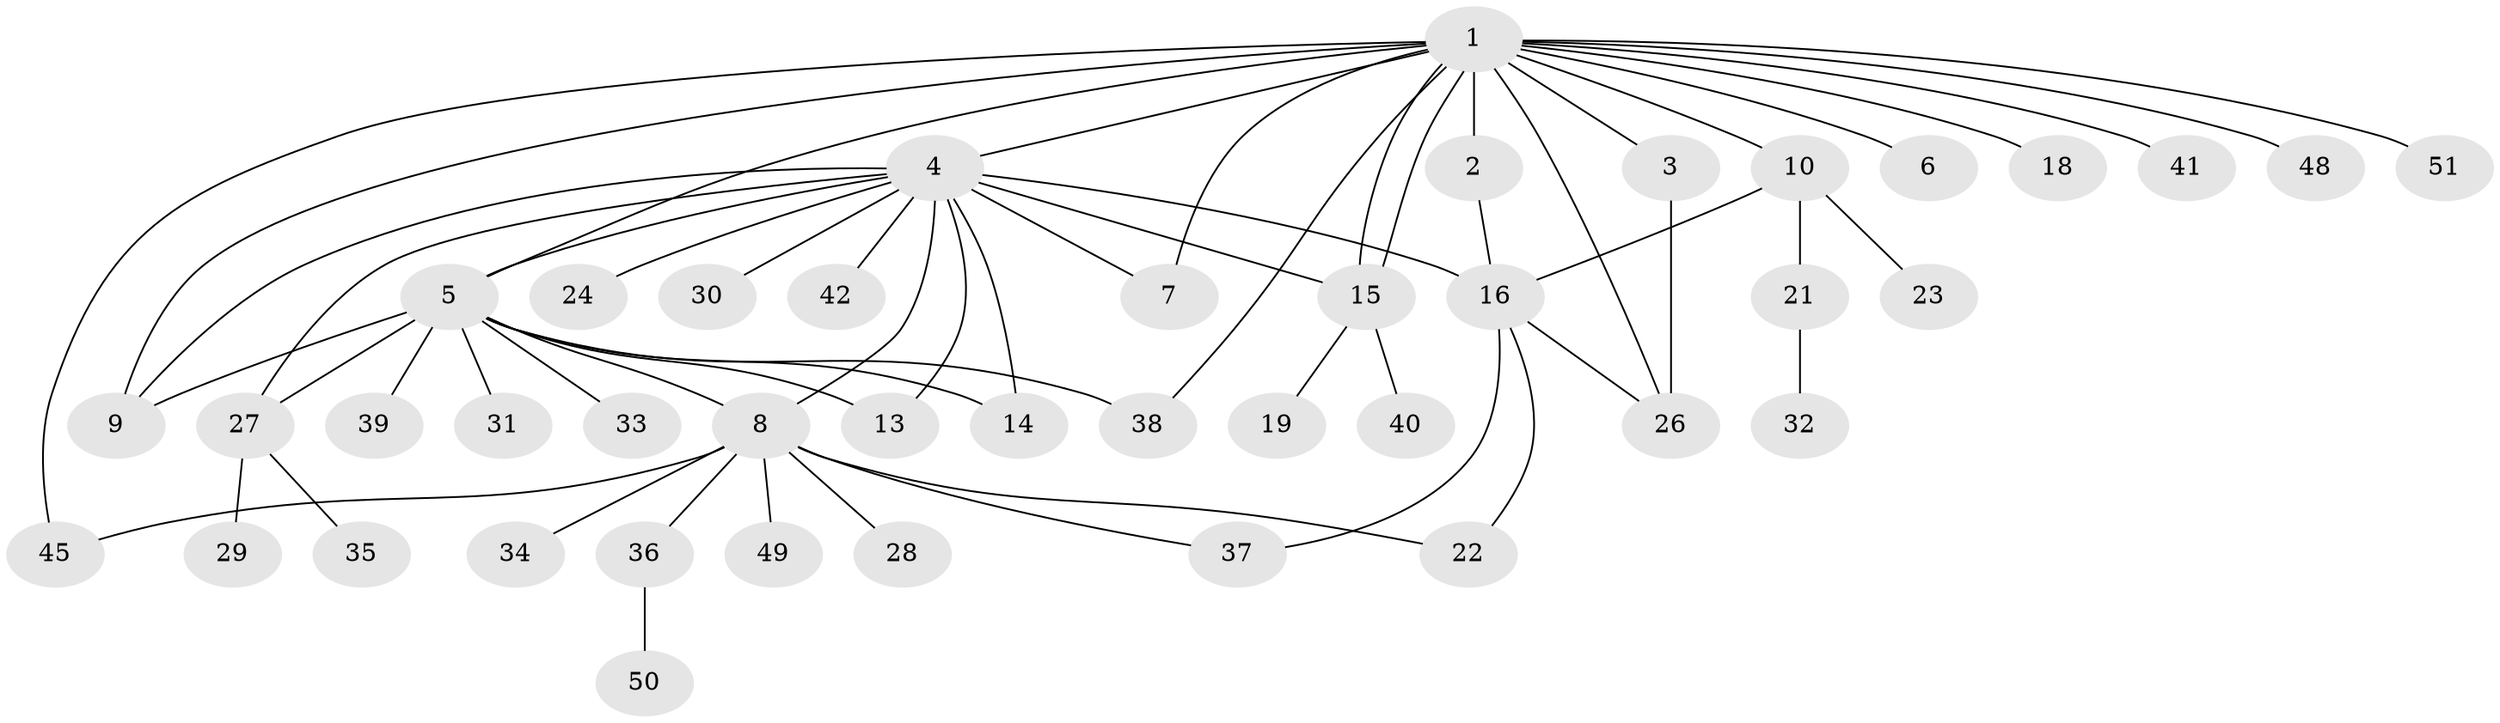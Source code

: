 // Generated by graph-tools (version 1.1) at 2025/51/02/27/25 19:51:57]
// undirected, 42 vertices, 59 edges
graph export_dot {
graph [start="1"]
  node [color=gray90,style=filled];
  1 [super="+12"];
  2;
  3;
  4 [super="+25"];
  5 [super="+11"];
  6;
  7;
  8 [super="+20"];
  9 [super="+44"];
  10 [super="+43"];
  13;
  14;
  15 [super="+17"];
  16 [super="+47"];
  18;
  19;
  21;
  22;
  23;
  24;
  26;
  27 [super="+52"];
  28;
  29;
  30;
  31;
  32;
  33;
  34;
  35;
  36;
  37;
  38 [super="+46"];
  39;
  40;
  41;
  42;
  45;
  48;
  49;
  50;
  51;
  1 -- 2;
  1 -- 3;
  1 -- 4;
  1 -- 6;
  1 -- 7;
  1 -- 9;
  1 -- 10;
  1 -- 15;
  1 -- 15;
  1 -- 18;
  1 -- 26;
  1 -- 38;
  1 -- 45;
  1 -- 48;
  1 -- 51;
  1 -- 5;
  1 -- 41;
  2 -- 16;
  3 -- 26;
  4 -- 5;
  4 -- 7;
  4 -- 8;
  4 -- 9;
  4 -- 13;
  4 -- 14;
  4 -- 15;
  4 -- 16;
  4 -- 24;
  4 -- 27;
  4 -- 30;
  4 -- 42;
  5 -- 13;
  5 -- 14;
  5 -- 27;
  5 -- 31;
  5 -- 38 [weight=2];
  5 -- 39;
  5 -- 33;
  5 -- 8;
  5 -- 9;
  8 -- 22;
  8 -- 28;
  8 -- 34;
  8 -- 37;
  8 -- 49;
  8 -- 36;
  8 -- 45;
  10 -- 16;
  10 -- 21;
  10 -- 23;
  15 -- 19;
  15 -- 40;
  16 -- 22;
  16 -- 37;
  16 -- 26;
  21 -- 32;
  27 -- 29;
  27 -- 35;
  36 -- 50;
}

